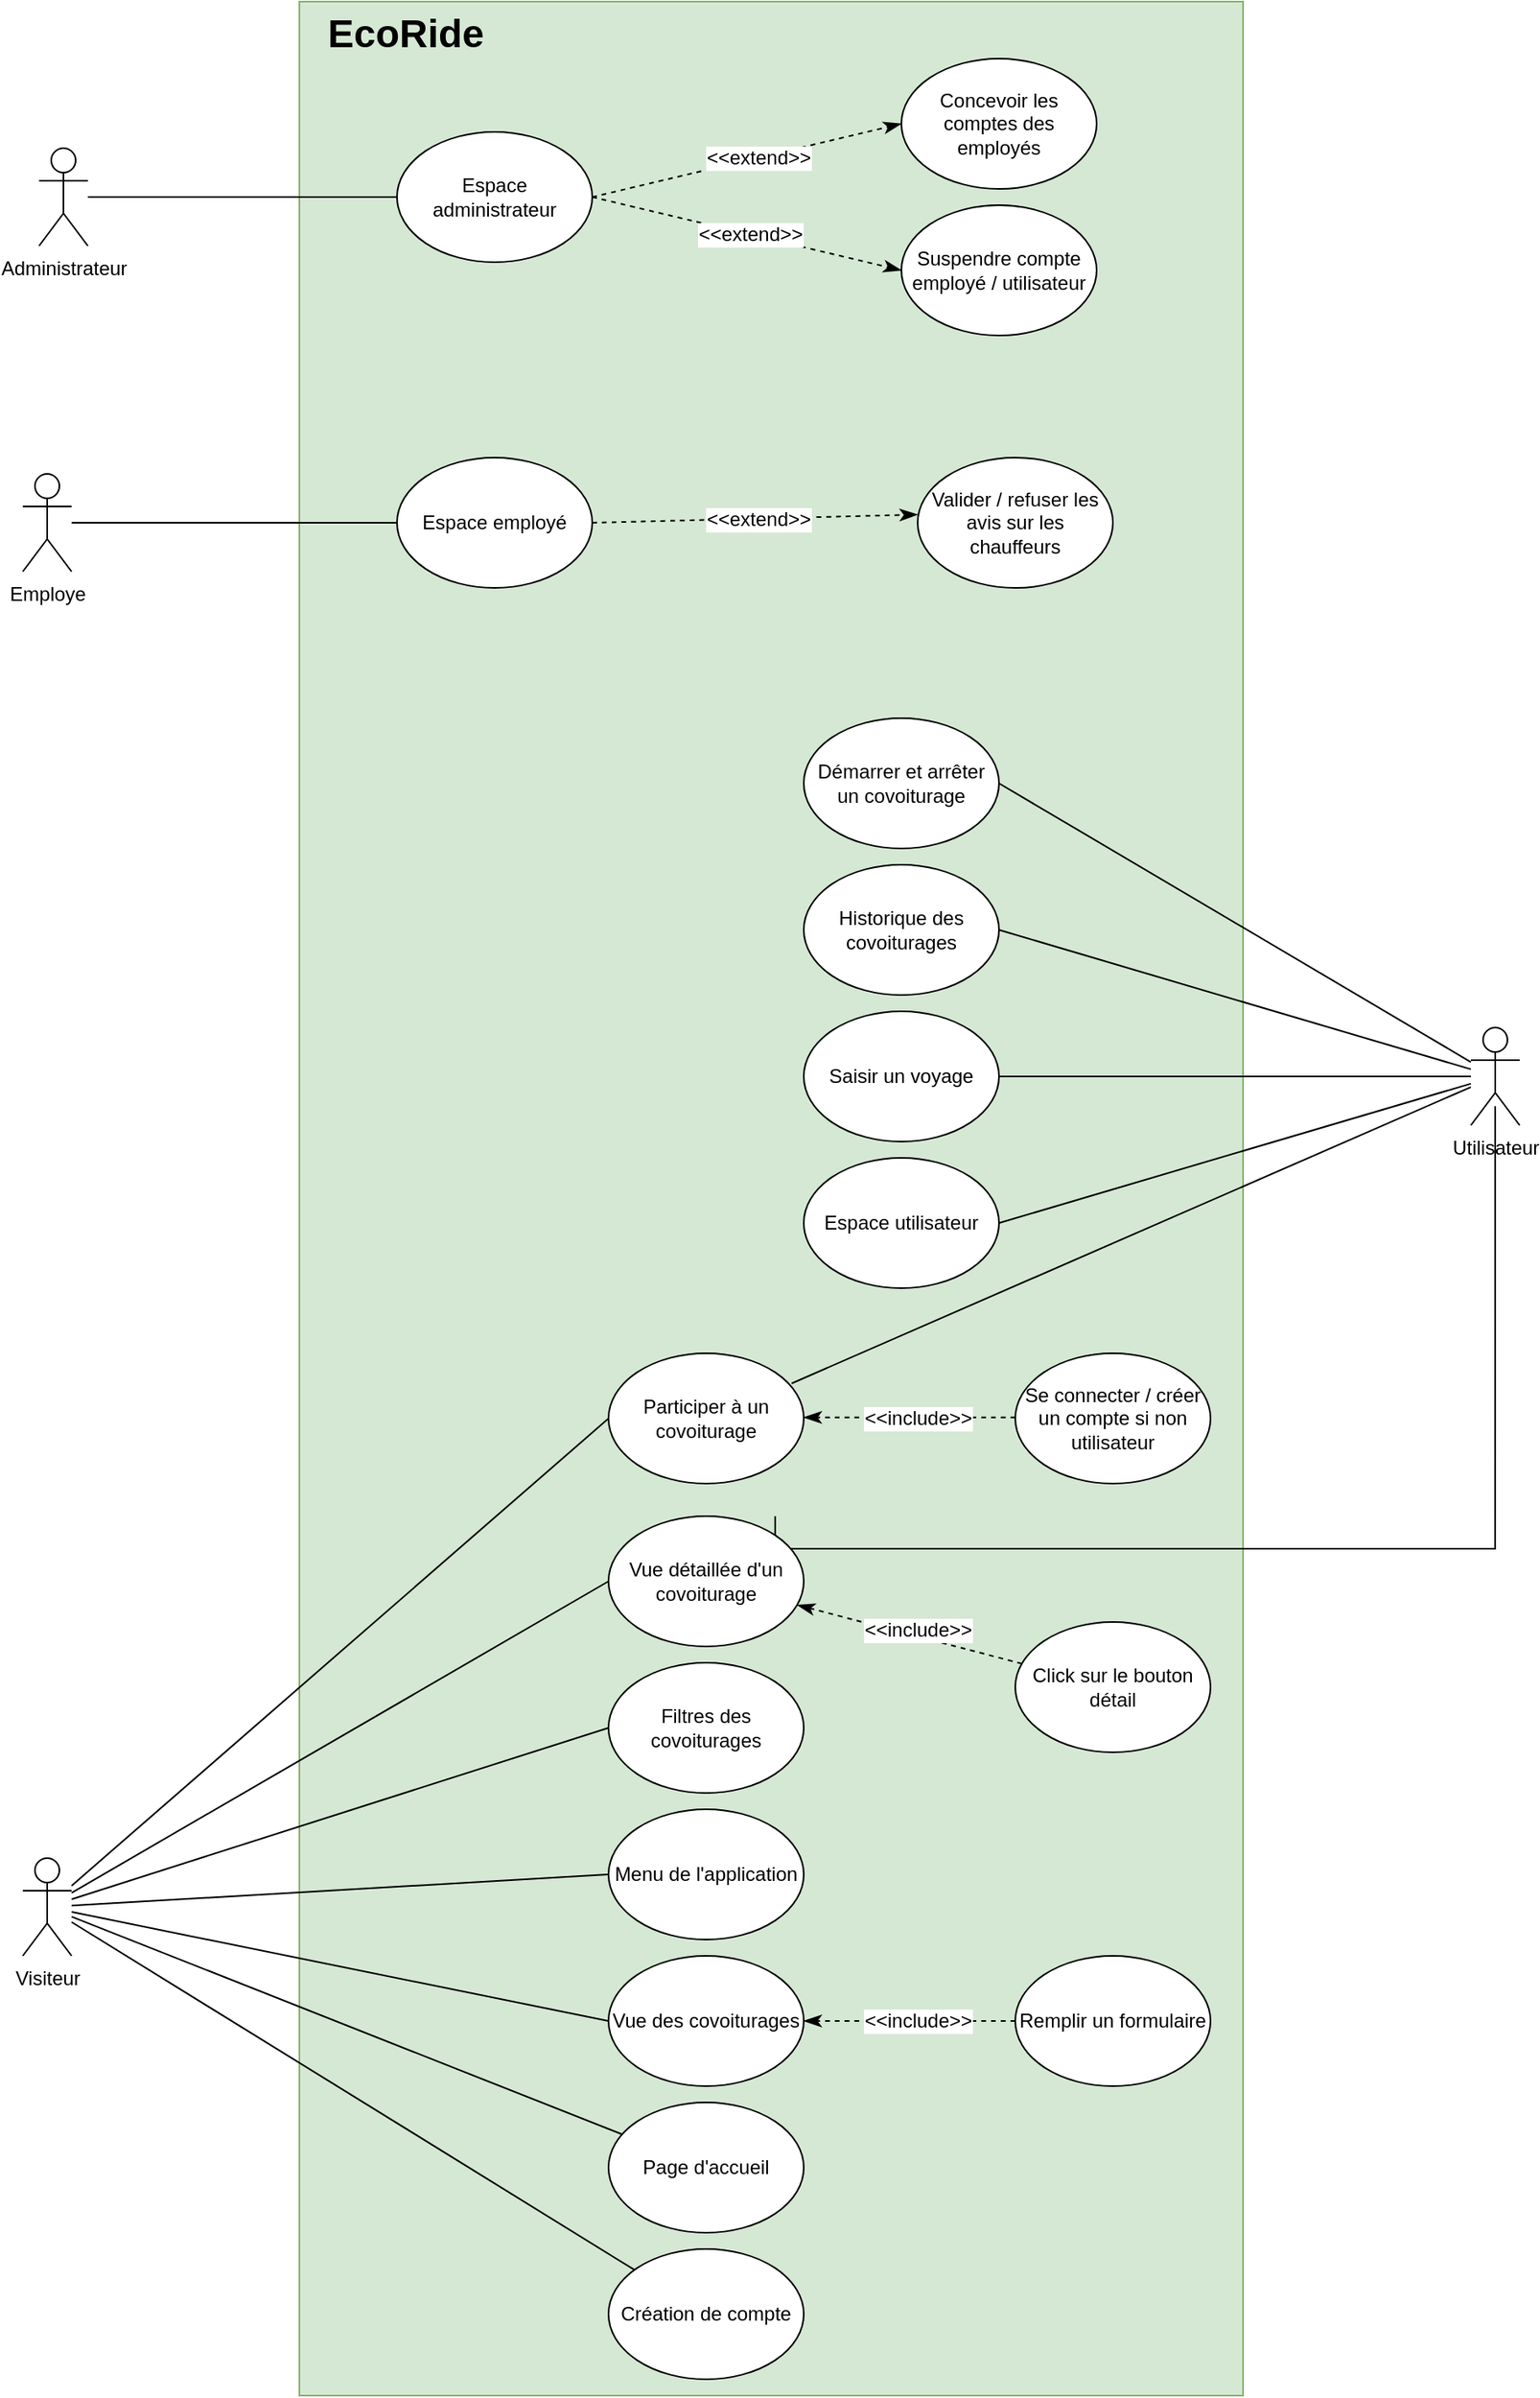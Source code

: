 <mxfile version="28.2.5">
  <diagram name="Page-1" id="pVRG_pXLG9i3rXOdkBZz">
    <mxGraphModel dx="1678" dy="2158" grid="1" gridSize="10" guides="1" tooltips="1" connect="1" arrows="1" fold="1" page="1" pageScale="1" pageWidth="827" pageHeight="1169" math="0" shadow="0">
      <root>
        <mxCell id="0" />
        <mxCell id="1" parent="0" />
        <mxCell id="nmvR4Zv8azfaLcohrpjC-2" value="" style="rounded=0;whiteSpace=wrap;html=1;fillColor=#d5e8d4;strokeColor=#82b366;" parent="1" vertex="1">
          <mxGeometry x="240" y="-410" width="580" height="1470" as="geometry" />
        </mxCell>
        <mxCell id="nmvR4Zv8azfaLcohrpjC-3" value="&lt;font style=&quot;color: light-dark(rgb(0, 0, 0), rgb(0, 0, 0));&quot;&gt;EcoRide&lt;/font&gt;" style="text;strokeColor=none;fillColor=none;html=1;fontSize=24;fontStyle=1;verticalAlign=middle;align=center;" parent="1" vertex="1">
          <mxGeometry x="240" y="-410" width="130" height="40" as="geometry" />
        </mxCell>
        <mxCell id="fVriKhXg8iUfFY-7rWz7-40" style="edgeStyle=none;curved=1;rounded=0;orthogonalLoop=1;jettySize=auto;html=1;fontSize=12;startSize=8;endSize=8;endArrow=none;endFill=0;" edge="1" parent="1" source="nmvR4Zv8azfaLcohrpjC-4" target="fVriKhXg8iUfFY-7rWz7-39">
          <mxGeometry relative="1" as="geometry" />
        </mxCell>
        <mxCell id="nmvR4Zv8azfaLcohrpjC-4" value="&lt;div&gt;Administrateur&lt;/div&gt;" style="shape=umlActor;verticalLabelPosition=bottom;verticalAlign=top;html=1;outlineConnect=0;" parent="1" vertex="1">
          <mxGeometry x="80" y="-320" width="30" height="60" as="geometry" />
        </mxCell>
        <mxCell id="fVriKhXg8iUfFY-7rWz7-23" style="edgeStyle=orthogonalEdgeStyle;rounded=0;orthogonalLoop=1;jettySize=auto;html=1;fontSize=12;startSize=8;endSize=8;endArrow=none;endFill=0;entryX=1;entryY=0;entryDx=0;entryDy=0;" edge="1" parent="1">
          <mxGeometry relative="1" as="geometry">
            <mxPoint x="532.426" y="519.996" as="targetPoint" />
            <mxPoint x="974.941" y="268.28" as="sourcePoint" />
            <Array as="points">
              <mxPoint x="975" y="540" />
              <mxPoint x="532" y="540" />
            </Array>
          </mxGeometry>
        </mxCell>
        <mxCell id="fVriKhXg8iUfFY-7rWz7-26" style="edgeStyle=none;curved=1;rounded=0;orthogonalLoop=1;jettySize=auto;html=1;fontSize=12;startSize=8;endSize=8;endArrow=none;endFill=0;entryX=0.938;entryY=0.231;entryDx=0;entryDy=0;entryPerimeter=0;" edge="1" parent="1" source="nmvR4Zv8azfaLcohrpjC-5" target="fVriKhXg8iUfFY-7rWz7-24">
          <mxGeometry relative="1" as="geometry" />
        </mxCell>
        <mxCell id="fVriKhXg8iUfFY-7rWz7-28" style="edgeStyle=none;curved=1;rounded=0;orthogonalLoop=1;jettySize=auto;html=1;entryX=1;entryY=0.5;entryDx=0;entryDy=0;fontSize=12;startSize=8;endSize=8;endArrow=none;endFill=0;" edge="1" parent="1" source="nmvR4Zv8azfaLcohrpjC-5" target="fVriKhXg8iUfFY-7rWz7-27">
          <mxGeometry relative="1" as="geometry" />
        </mxCell>
        <mxCell id="fVriKhXg8iUfFY-7rWz7-32" style="edgeStyle=none;curved=1;rounded=0;orthogonalLoop=1;jettySize=auto;html=1;entryX=1;entryY=0.5;entryDx=0;entryDy=0;fontSize=12;startSize=8;endSize=8;endArrow=none;endFill=0;" edge="1" parent="1" source="nmvR4Zv8azfaLcohrpjC-5" target="fVriKhXg8iUfFY-7rWz7-31">
          <mxGeometry relative="1" as="geometry" />
        </mxCell>
        <mxCell id="fVriKhXg8iUfFY-7rWz7-34" style="edgeStyle=none;curved=1;rounded=0;orthogonalLoop=1;jettySize=auto;html=1;entryX=1;entryY=0.5;entryDx=0;entryDy=0;fontSize=12;startSize=8;endSize=8;endArrow=none;endFill=0;" edge="1" parent="1" source="nmvR4Zv8azfaLcohrpjC-5" target="fVriKhXg8iUfFY-7rWz7-33">
          <mxGeometry relative="1" as="geometry" />
        </mxCell>
        <mxCell id="fVriKhXg8iUfFY-7rWz7-36" style="edgeStyle=none;curved=1;rounded=0;orthogonalLoop=1;jettySize=auto;html=1;entryX=1;entryY=0.5;entryDx=0;entryDy=0;fontSize=12;startSize=8;endSize=8;endArrow=none;endFill=0;" edge="1" parent="1" source="nmvR4Zv8azfaLcohrpjC-5" target="fVriKhXg8iUfFY-7rWz7-35">
          <mxGeometry relative="1" as="geometry" />
        </mxCell>
        <mxCell id="nmvR4Zv8azfaLcohrpjC-5" value="Utilisateur" style="shape=umlActor;verticalLabelPosition=bottom;verticalAlign=top;html=1;outlineConnect=0;" parent="1" vertex="1">
          <mxGeometry x="960" y="220" width="30" height="60" as="geometry" />
        </mxCell>
        <mxCell id="fVriKhXg8iUfFY-7rWz7-38" style="edgeStyle=none;curved=1;rounded=0;orthogonalLoop=1;jettySize=auto;html=1;fontSize=12;startSize=8;endSize=8;endArrow=none;endFill=0;" edge="1" parent="1" source="nmvR4Zv8azfaLcohrpjC-8" target="fVriKhXg8iUfFY-7rWz7-37">
          <mxGeometry relative="1" as="geometry" />
        </mxCell>
        <mxCell id="nmvR4Zv8azfaLcohrpjC-8" value="Employe" style="shape=umlActor;verticalLabelPosition=bottom;verticalAlign=top;html=1;outlineConnect=0;" parent="1" vertex="1">
          <mxGeometry x="70" y="-120" width="30" height="60" as="geometry" />
        </mxCell>
        <mxCell id="fVriKhXg8iUfFY-7rWz7-1" style="edgeStyle=none;curved=1;rounded=0;orthogonalLoop=1;jettySize=auto;html=1;fontSize=12;startSize=8;endSize=8;endArrow=none;endFill=0;" edge="1" parent="1" source="nmvR4Zv8azfaLcohrpjC-9" target="nmvR4Zv8azfaLcohrpjC-11">
          <mxGeometry relative="1" as="geometry" />
        </mxCell>
        <mxCell id="fVriKhXg8iUfFY-7rWz7-5" style="edgeStyle=none;curved=1;rounded=0;orthogonalLoop=1;jettySize=auto;html=1;fontSize=12;endArrow=none;endFill=0;" edge="1" parent="1" source="nmvR4Zv8azfaLcohrpjC-9" target="fVriKhXg8iUfFY-7rWz7-4">
          <mxGeometry relative="1" as="geometry" />
        </mxCell>
        <mxCell id="fVriKhXg8iUfFY-7rWz7-9" style="edgeStyle=none;curved=1;rounded=0;orthogonalLoop=1;jettySize=auto;html=1;entryX=0;entryY=0.5;entryDx=0;entryDy=0;fontSize=12;startSize=8;endSize=8;endArrow=none;endFill=0;" edge="1" parent="1" source="nmvR4Zv8azfaLcohrpjC-9" target="fVriKhXg8iUfFY-7rWz7-6">
          <mxGeometry relative="1" as="geometry" />
        </mxCell>
        <mxCell id="fVriKhXg8iUfFY-7rWz7-17" style="edgeStyle=none;curved=1;rounded=0;orthogonalLoop=1;jettySize=auto;html=1;entryX=0;entryY=0.5;entryDx=0;entryDy=0;fontSize=12;startSize=8;endSize=8;endArrow=none;endFill=0;" edge="1" parent="1" source="nmvR4Zv8azfaLcohrpjC-9" target="fVriKhXg8iUfFY-7rWz7-16">
          <mxGeometry relative="1" as="geometry" />
        </mxCell>
        <mxCell id="fVriKhXg8iUfFY-7rWz7-19" style="edgeStyle=none;curved=1;rounded=0;orthogonalLoop=1;jettySize=auto;html=1;entryX=0;entryY=0.5;entryDx=0;entryDy=0;fontSize=12;startSize=8;endSize=8;endArrow=none;endFill=0;" edge="1" parent="1" source="nmvR4Zv8azfaLcohrpjC-9" target="fVriKhXg8iUfFY-7rWz7-18">
          <mxGeometry relative="1" as="geometry" />
        </mxCell>
        <mxCell id="fVriKhXg8iUfFY-7rWz7-21" style="edgeStyle=none;curved=1;rounded=0;orthogonalLoop=1;jettySize=auto;html=1;entryX=0;entryY=0.5;entryDx=0;entryDy=0;fontSize=12;startSize=8;endSize=8;endArrow=none;endFill=0;" edge="1" parent="1" source="nmvR4Zv8azfaLcohrpjC-9" target="fVriKhXg8iUfFY-7rWz7-20">
          <mxGeometry relative="1" as="geometry" />
        </mxCell>
        <mxCell id="fVriKhXg8iUfFY-7rWz7-25" style="edgeStyle=none;curved=1;rounded=0;orthogonalLoop=1;jettySize=auto;html=1;fontSize=12;startSize=8;endSize=8;entryX=0;entryY=0.5;entryDx=0;entryDy=0;endArrow=none;endFill=0;" edge="1" parent="1" source="nmvR4Zv8azfaLcohrpjC-9" target="fVriKhXg8iUfFY-7rWz7-24">
          <mxGeometry relative="1" as="geometry">
            <mxPoint x="210" y="660" as="targetPoint" />
          </mxGeometry>
        </mxCell>
        <mxCell id="nmvR4Zv8azfaLcohrpjC-9" value="Visiteur" style="shape=umlActor;verticalLabelPosition=bottom;verticalAlign=top;html=1;outlineConnect=0;" parent="1" vertex="1">
          <mxGeometry x="70" y="730" width="30" height="60" as="geometry" />
        </mxCell>
        <mxCell id="nmvR4Zv8azfaLcohrpjC-11" value="Création de compte" style="ellipse;whiteSpace=wrap;html=1;" parent="1" vertex="1">
          <mxGeometry x="430" y="970" width="120" height="80" as="geometry" />
        </mxCell>
        <mxCell id="fVriKhXg8iUfFY-7rWz7-4" value="Page d&#39;accueil" style="ellipse;whiteSpace=wrap;html=1;" vertex="1" parent="1">
          <mxGeometry x="430" y="880" width="120" height="80" as="geometry" />
        </mxCell>
        <mxCell id="fVriKhXg8iUfFY-7rWz7-6" value="Vue des covoiturages" style="ellipse;whiteSpace=wrap;html=1;" vertex="1" parent="1">
          <mxGeometry x="430" y="790" width="120" height="80" as="geometry" />
        </mxCell>
        <mxCell id="fVriKhXg8iUfFY-7rWz7-14" style="edgeStyle=none;curved=1;rounded=0;orthogonalLoop=1;jettySize=auto;html=1;fontSize=12;startSize=8;endSize=8;endArrow=classicThin;endFill=1;dashed=1;" edge="1" parent="1" source="fVriKhXg8iUfFY-7rWz7-7" target="fVriKhXg8iUfFY-7rWz7-6">
          <mxGeometry relative="1" as="geometry" />
        </mxCell>
        <mxCell id="fVriKhXg8iUfFY-7rWz7-15" value="&amp;lt;&amp;lt;include&amp;gt;&amp;gt;" style="edgeLabel;html=1;align=center;verticalAlign=middle;resizable=0;points=[];fontSize=12;" vertex="1" connectable="0" parent="fVriKhXg8iUfFY-7rWz7-14">
          <mxGeometry x="0.045" relative="1" as="geometry">
            <mxPoint x="8" as="offset" />
          </mxGeometry>
        </mxCell>
        <mxCell id="fVriKhXg8iUfFY-7rWz7-7" value="Remplir un formulaire" style="ellipse;whiteSpace=wrap;html=1;" vertex="1" parent="1">
          <mxGeometry x="680" y="790" width="120" height="80" as="geometry" />
        </mxCell>
        <mxCell id="fVriKhXg8iUfFY-7rWz7-16" value="Menu de l&#39;application" style="ellipse;whiteSpace=wrap;html=1;" vertex="1" parent="1">
          <mxGeometry x="430" y="700" width="120" height="80" as="geometry" />
        </mxCell>
        <mxCell id="fVriKhXg8iUfFY-7rWz7-18" value="Filtres des covoiturages" style="ellipse;whiteSpace=wrap;html=1;" vertex="1" parent="1">
          <mxGeometry x="430" y="610" width="120" height="80" as="geometry" />
        </mxCell>
        <mxCell id="fVriKhXg8iUfFY-7rWz7-20" value="Vue détaillée d&#39;un covoiturage" style="ellipse;whiteSpace=wrap;html=1;" vertex="1" parent="1">
          <mxGeometry x="430" y="520" width="120" height="80" as="geometry" />
        </mxCell>
        <mxCell id="fVriKhXg8iUfFY-7rWz7-24" value="Participer à un covoiturage" style="ellipse;whiteSpace=wrap;html=1;" vertex="1" parent="1">
          <mxGeometry x="430" y="420" width="120" height="80" as="geometry" />
        </mxCell>
        <mxCell id="fVriKhXg8iUfFY-7rWz7-27" value="Espace utilisateur" style="ellipse;whiteSpace=wrap;html=1;" vertex="1" parent="1">
          <mxGeometry x="550" y="300" width="120" height="80" as="geometry" />
        </mxCell>
        <mxCell id="fVriKhXg8iUfFY-7rWz7-31" value="Saisir un voyage" style="ellipse;whiteSpace=wrap;html=1;" vertex="1" parent="1">
          <mxGeometry x="550" y="210" width="120" height="80" as="geometry" />
        </mxCell>
        <mxCell id="fVriKhXg8iUfFY-7rWz7-33" value="Historique des covoiturages" style="ellipse;whiteSpace=wrap;html=1;" vertex="1" parent="1">
          <mxGeometry x="550" y="120" width="120" height="80" as="geometry" />
        </mxCell>
        <mxCell id="fVriKhXg8iUfFY-7rWz7-35" value="Démarrer et arrêter un covoiturage" style="ellipse;whiteSpace=wrap;html=1;" vertex="1" parent="1">
          <mxGeometry x="550" y="30" width="120" height="80" as="geometry" />
        </mxCell>
        <mxCell id="fVriKhXg8iUfFY-7rWz7-37" value="Espace employé" style="ellipse;whiteSpace=wrap;html=1;" vertex="1" parent="1">
          <mxGeometry x="300" y="-130" width="120" height="80" as="geometry" />
        </mxCell>
        <mxCell id="fVriKhXg8iUfFY-7rWz7-43" style="edgeStyle=none;curved=1;rounded=0;orthogonalLoop=1;jettySize=auto;html=1;entryX=0;entryY=0.5;entryDx=0;entryDy=0;fontSize=12;startSize=8;endSize=8;endArrow=classicThin;endFill=1;dashed=1;exitX=1;exitY=0.5;exitDx=0;exitDy=0;" edge="1" parent="1" source="fVriKhXg8iUfFY-7rWz7-39" target="fVriKhXg8iUfFY-7rWz7-41">
          <mxGeometry relative="1" as="geometry" />
        </mxCell>
        <mxCell id="fVriKhXg8iUfFY-7rWz7-45" value="&amp;lt;&amp;lt;extend&amp;gt;&amp;gt;" style="edgeLabel;html=1;align=center;verticalAlign=middle;resizable=0;points=[];fontSize=12;" vertex="1" connectable="0" parent="fVriKhXg8iUfFY-7rWz7-43">
          <mxGeometry x="0.073" relative="1" as="geometry">
            <mxPoint as="offset" />
          </mxGeometry>
        </mxCell>
        <mxCell id="fVriKhXg8iUfFY-7rWz7-44" style="edgeStyle=none;curved=1;rounded=0;orthogonalLoop=1;jettySize=auto;html=1;entryX=0;entryY=0.5;entryDx=0;entryDy=0;fontSize=12;startSize=8;endSize=8;endArrow=classicThin;endFill=1;dashed=1;exitX=1;exitY=0.5;exitDx=0;exitDy=0;" edge="1" parent="1" source="fVriKhXg8iUfFY-7rWz7-39" target="fVriKhXg8iUfFY-7rWz7-42">
          <mxGeometry relative="1" as="geometry" />
        </mxCell>
        <mxCell id="fVriKhXg8iUfFY-7rWz7-46" value="&amp;lt;&amp;lt;extend&amp;gt;&amp;gt;" style="edgeLabel;html=1;align=center;verticalAlign=middle;resizable=0;points=[];fontSize=12;" vertex="1" connectable="0" parent="fVriKhXg8iUfFY-7rWz7-44">
          <mxGeometry x="0.016" relative="1" as="geometry">
            <mxPoint as="offset" />
          </mxGeometry>
        </mxCell>
        <mxCell id="fVriKhXg8iUfFY-7rWz7-39" value="Espace administrateur" style="ellipse;whiteSpace=wrap;html=1;" vertex="1" parent="1">
          <mxGeometry x="300" y="-330" width="120" height="80" as="geometry" />
        </mxCell>
        <mxCell id="fVriKhXg8iUfFY-7rWz7-41" value="Concevoir les comptes des employés" style="ellipse;whiteSpace=wrap;html=1;" vertex="1" parent="1">
          <mxGeometry x="610" y="-375" width="120" height="80" as="geometry" />
        </mxCell>
        <mxCell id="fVriKhXg8iUfFY-7rWz7-42" value="Suspendre compte employé / utilisateur" style="ellipse;whiteSpace=wrap;html=1;" vertex="1" parent="1">
          <mxGeometry x="610" y="-285" width="120" height="80" as="geometry" />
        </mxCell>
        <mxCell id="fVriKhXg8iUfFY-7rWz7-48" style="edgeStyle=none;curved=1;rounded=0;orthogonalLoop=1;jettySize=auto;html=1;fontSize=12;startSize=8;endSize=8;endArrow=classicThin;endFill=1;dashed=1;" edge="1" parent="1" source="fVriKhXg8iUfFY-7rWz7-47" target="fVriKhXg8iUfFY-7rWz7-20">
          <mxGeometry relative="1" as="geometry" />
        </mxCell>
        <mxCell id="fVriKhXg8iUfFY-7rWz7-49" value="&amp;lt;&amp;lt;include&amp;gt;&amp;gt;" style="edgeLabel;html=1;align=center;verticalAlign=middle;resizable=0;points=[];fontSize=12;" vertex="1" connectable="0" parent="fVriKhXg8iUfFY-7rWz7-48">
          <mxGeometry x="0.164" y="-3" relative="1" as="geometry">
            <mxPoint x="15" y="3" as="offset" />
          </mxGeometry>
        </mxCell>
        <mxCell id="fVriKhXg8iUfFY-7rWz7-47" value="Click sur le bouton détail" style="ellipse;whiteSpace=wrap;html=1;" vertex="1" parent="1">
          <mxGeometry x="680" y="585" width="120" height="80" as="geometry" />
        </mxCell>
        <mxCell id="fVriKhXg8iUfFY-7rWz7-51" value="Se connecter / créer un compte si non utilisateur" style="ellipse;whiteSpace=wrap;html=1;" vertex="1" parent="1">
          <mxGeometry x="680" y="420" width="120" height="80" as="geometry" />
        </mxCell>
        <mxCell id="fVriKhXg8iUfFY-7rWz7-52" style="edgeStyle=none;curved=1;rounded=0;orthogonalLoop=1;jettySize=auto;html=1;fontSize=12;startSize=8;endSize=8;endArrow=classicThin;endFill=1;dashed=1;" edge="1" parent="1">
          <mxGeometry relative="1" as="geometry">
            <mxPoint x="680" y="459.41" as="sourcePoint" />
            <mxPoint x="550" y="459.41" as="targetPoint" />
          </mxGeometry>
        </mxCell>
        <mxCell id="fVriKhXg8iUfFY-7rWz7-53" value="&amp;lt;&amp;lt;include&amp;gt;&amp;gt;" style="edgeLabel;html=1;align=center;verticalAlign=middle;resizable=0;points=[];fontSize=12;" vertex="1" connectable="0" parent="fVriKhXg8iUfFY-7rWz7-52">
          <mxGeometry x="0.164" y="-3" relative="1" as="geometry">
            <mxPoint x="15" y="3" as="offset" />
          </mxGeometry>
        </mxCell>
        <mxCell id="fVriKhXg8iUfFY-7rWz7-55" value="Valider / refuser les avis sur les chauffeurs" style="ellipse;whiteSpace=wrap;html=1;" vertex="1" parent="1">
          <mxGeometry x="620" y="-130" width="120" height="80" as="geometry" />
        </mxCell>
        <mxCell id="fVriKhXg8iUfFY-7rWz7-56" style="edgeStyle=none;curved=1;rounded=0;orthogonalLoop=1;jettySize=auto;html=1;entryX=0;entryY=0.5;entryDx=0;entryDy=0;fontSize=12;startSize=8;endSize=8;endArrow=classicThin;endFill=1;dashed=1;exitX=1;exitY=0.5;exitDx=0;exitDy=0;" edge="1" parent="1" source="fVriKhXg8iUfFY-7rWz7-37">
          <mxGeometry relative="1" as="geometry">
            <mxPoint x="430" y="-140" as="sourcePoint" />
            <mxPoint x="620" y="-95" as="targetPoint" />
          </mxGeometry>
        </mxCell>
        <mxCell id="fVriKhXg8iUfFY-7rWz7-57" value="&amp;lt;&amp;lt;extend&amp;gt;&amp;gt;" style="edgeLabel;html=1;align=center;verticalAlign=middle;resizable=0;points=[];fontSize=12;" vertex="1" connectable="0" parent="fVriKhXg8iUfFY-7rWz7-56">
          <mxGeometry x="0.016" relative="1" as="geometry">
            <mxPoint as="offset" />
          </mxGeometry>
        </mxCell>
      </root>
    </mxGraphModel>
  </diagram>
</mxfile>
